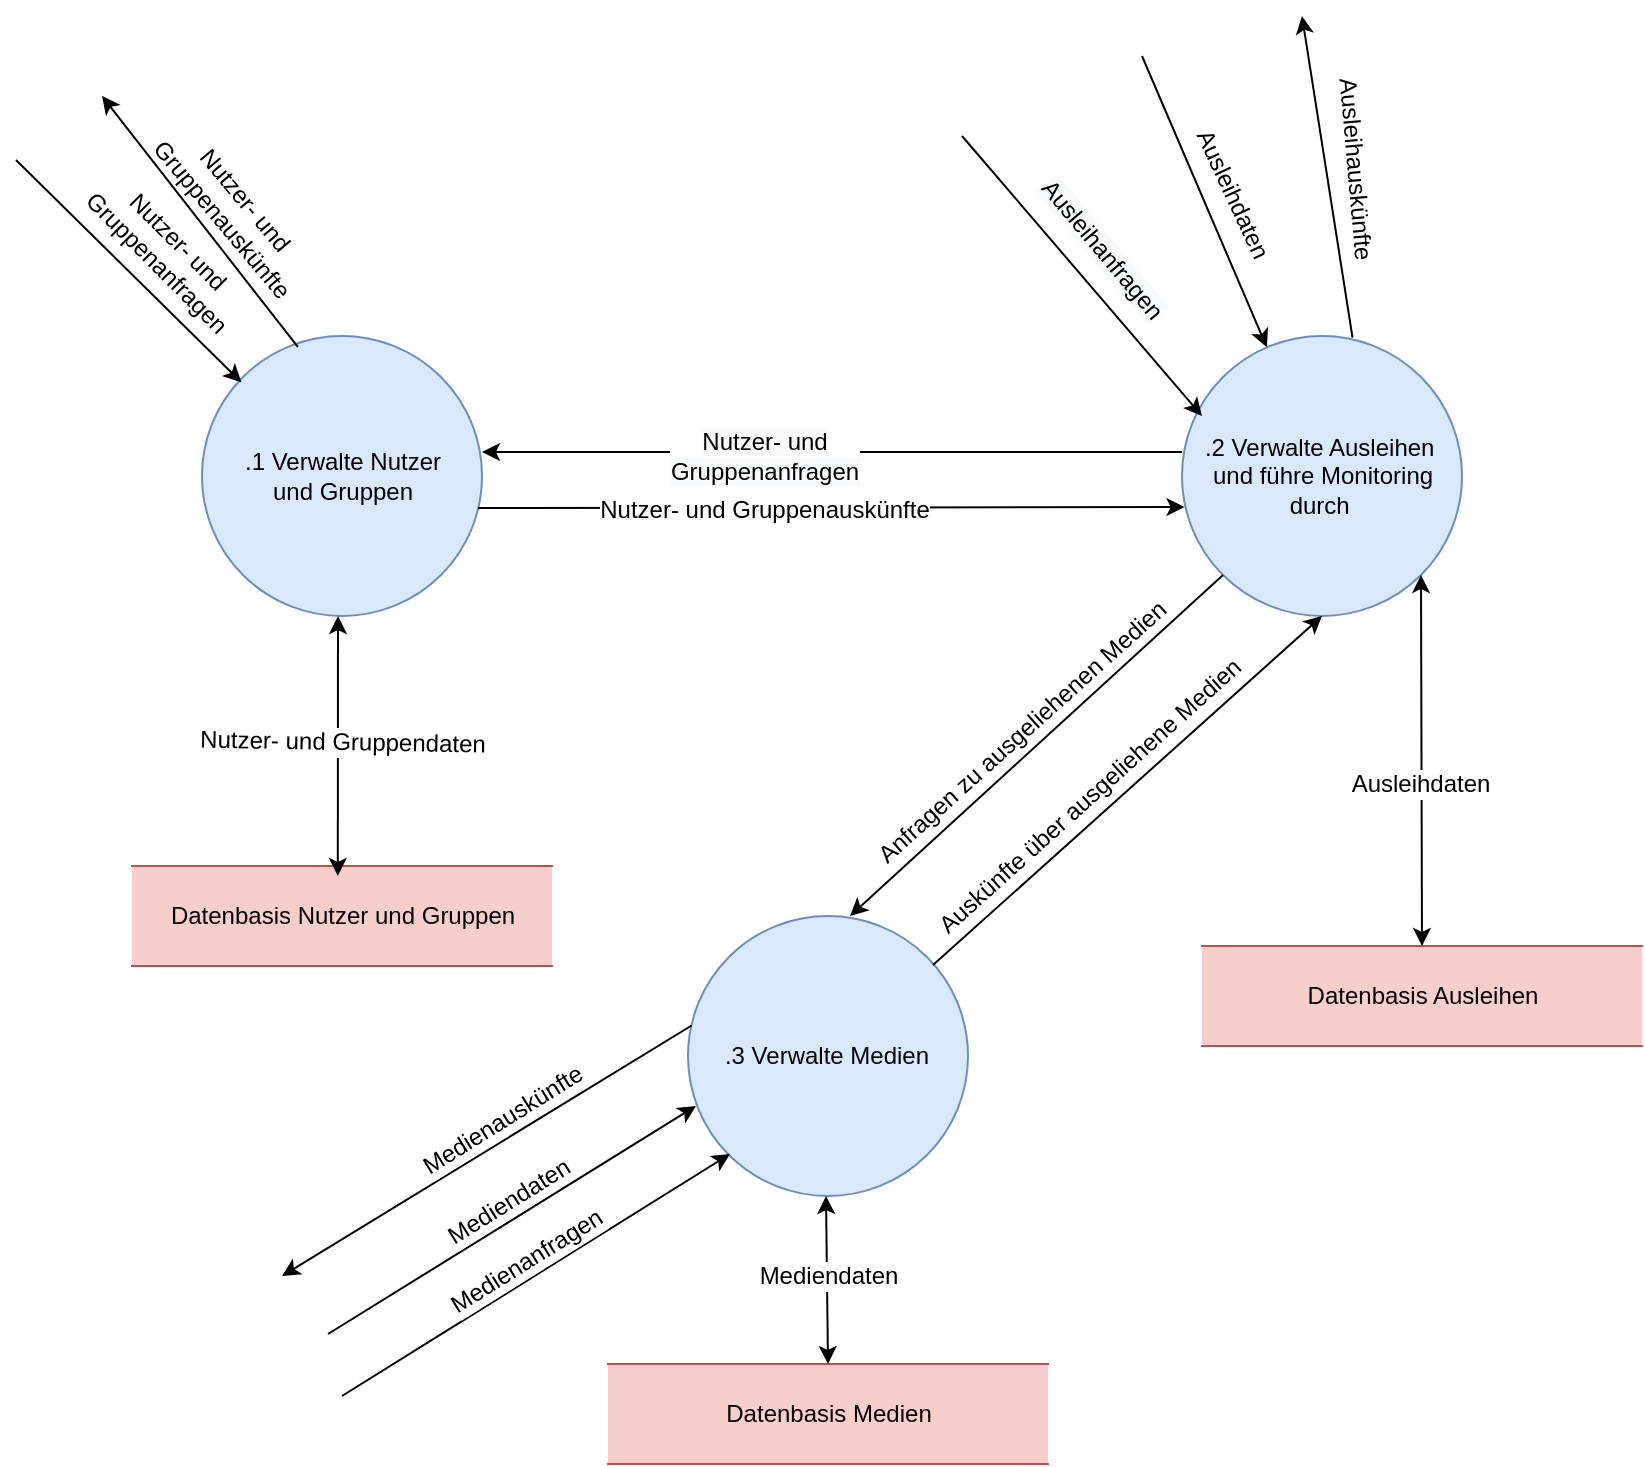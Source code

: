 <mxfile version="12.3.2" type="device" pages="1"><diagram name="Page-1" id="c7558073-3199-34d8-9f00-42111426c3f3"><mxGraphModel dx="700" dy="1982" grid="1" gridSize="10" guides="1" tooltips="1" connect="1" arrows="1" fold="1" page="1" pageScale="1" pageWidth="826" pageHeight="1169" background="#ffffff" math="0" shadow="0"><root><mxCell id="0"/><mxCell id="1" parent="0"/><mxCell id="dEH05XnSJd75by17uOdA-97" value=".1 Verwalte Nutzer &lt;br&gt;und Gruppen" style="shape=ellipse;html=1;dashed=0;whitespace=wrap;perimeter=ellipsePerimeter;fillColor=#dae8fc;strokeColor=#6c8ebf;" parent="1" vertex="1"><mxGeometry x="100" y="70" width="140" height="140" as="geometry"/></mxCell><mxCell id="dEH05XnSJd75by17uOdA-98" value=".2 Verwalte Ausleihen&amp;nbsp;&lt;br&gt;und führe Monitoring&lt;br&gt;durch&amp;nbsp;" style="shape=ellipse;html=1;dashed=0;whitespace=wrap;perimeter=ellipsePerimeter;fillColor=#dae8fc;strokeColor=#6c8ebf;" parent="1" vertex="1"><mxGeometry x="590" y="70" width="140" height="140" as="geometry"/></mxCell><mxCell id="dEH05XnSJd75by17uOdA-100" value="" style="shape=ellipse;html=1;dashed=0;whitespace=wrap;perimeter=ellipsePerimeter;fillColor=#dae8fc;strokeColor=#6c8ebf;" parent="1" vertex="1"><mxGeometry x="343" y="360" width="140" height="140" as="geometry"/></mxCell><mxCell id="dEH05XnSJd75by17uOdA-102" value="Datenbasis Nutzer und Gruppen" style="html=1;dashed=0;whitespace=wrap;shape=partialRectangle;right=0;left=0;fillColor=#f8cecc;strokeColor=#b85450;" parent="1" vertex="1"><mxGeometry x="65" y="335" width="210" height="50" as="geometry"/></mxCell><mxCell id="dEH05XnSJd75by17uOdA-103" value="Datenbasis Ausleihen" style="html=1;dashed=0;whitespace=wrap;shape=partialRectangle;right=0;left=0;fillColor=#f8cecc;strokeColor=#b85450;" parent="1" vertex="1"><mxGeometry x="600" y="375" width="220" height="50" as="geometry"/></mxCell><mxCell id="dEH05XnSJd75by17uOdA-106" value="" style="endArrow=classic;html=1;entryX=0.091;entryY=0.223;entryDx=0;entryDy=0;entryPerimeter=0;" parent="1" edge="1"><mxGeometry width="50" height="50" relative="1" as="geometry"><mxPoint x="7" y="-18" as="sourcePoint"/><mxPoint x="119.74" y="93.22" as="targetPoint"/></mxGeometry></mxCell><mxCell id="dEH05XnSJd75by17uOdA-107" value="" style="endArrow=classic;html=1;" parent="1" edge="1"><mxGeometry width="50" height="50" relative="1" as="geometry"><mxPoint x="480" y="-30" as="sourcePoint"/><mxPoint x="600" y="110" as="targetPoint"/></mxGeometry></mxCell><mxCell id="dEH05XnSJd75by17uOdA-141" value="&lt;span style=&quot;background-color: rgb(248 , 249 , 250)&quot;&gt;Ausleihanfragen&lt;/span&gt;" style="text;html=1;align=center;verticalAlign=middle;resizable=0;points=[];;labelBackgroundColor=#ffffff;rotation=50;" parent="dEH05XnSJd75by17uOdA-107" vertex="1" connectable="0"><mxGeometry x="-0.16" relative="1" as="geometry"><mxPoint x="20" y="-2.5" as="offset"/></mxGeometry></mxCell><mxCell id="dEH05XnSJd75by17uOdA-109" value="Nutzer- und Gruppenanfragen" style="text;html=1;strokeColor=none;fillColor=none;align=center;verticalAlign=middle;whiteSpace=wrap;rounded=0;rotation=45;" parent="1" vertex="1"><mxGeometry x="18" y="-7" width="130" height="70" as="geometry"/></mxCell><mxCell id="dEH05XnSJd75by17uOdA-112" value="Nutzer- und Gruppenauskünfte" style="text;html=1;strokeColor=none;fillColor=none;align=center;verticalAlign=middle;whiteSpace=wrap;rounded=0;rotation=50;" parent="1" vertex="1"><mxGeometry x="75" y="-13" width="83" height="39" as="geometry"/></mxCell><mxCell id="dEH05XnSJd75by17uOdA-116" value="" style="endArrow=classic;html=1;exitX=0.343;exitY=0.04;exitDx=0;exitDy=0;exitPerimeter=0;" parent="1" source="dEH05XnSJd75by17uOdA-97" edge="1"><mxGeometry width="50" height="50" relative="1" as="geometry"><mxPoint x="141" y="80" as="sourcePoint"/><mxPoint x="50" y="-50" as="targetPoint"/></mxGeometry></mxCell><mxCell id="dEH05XnSJd75by17uOdA-119" value="" style="endArrow=classic;startArrow=classic;html=1;entryX=0.5;entryY=1;entryDx=0;entryDy=0;exitX=0.49;exitY=0.1;exitDx=0;exitDy=0;exitPerimeter=0;" parent="1" source="dEH05XnSJd75by17uOdA-102" edge="1"><mxGeometry width="50" height="50" relative="1" as="geometry"><mxPoint x="168" y="330" as="sourcePoint"/><mxPoint x="168" y="210" as="targetPoint"/></mxGeometry></mxCell><mxCell id="dEH05XnSJd75by17uOdA-142" value="Nutzer- und Gruppendaten" style="text;html=1;align=center;verticalAlign=middle;resizable=0;points=[];;labelBackgroundColor=#ffffff;rotation=1;" parent="dEH05XnSJd75by17uOdA-119" vertex="1" connectable="0"><mxGeometry x="-0.231" y="1" relative="1" as="geometry"><mxPoint x="3" y="-17.5" as="offset"/></mxGeometry></mxCell><mxCell id="dEH05XnSJd75by17uOdA-120" value="Datenbasis Medien" style="html=1;dashed=0;whitespace=wrap;shape=partialRectangle;right=0;left=0;fillColor=#f8cecc;strokeColor=#b85450;" parent="1" vertex="1"><mxGeometry x="303" y="584" width="220" height="50" as="geometry"/></mxCell><mxCell id="dEH05XnSJd75by17uOdA-121" value=".3 Verwalte Medien" style="text;html=1;strokeColor=none;fillColor=none;align=center;verticalAlign=middle;whiteSpace=wrap;rounded=0;" parent="1" vertex="1"><mxGeometry x="354" y="400" width="117" height="60" as="geometry"/></mxCell><mxCell id="dEH05XnSJd75by17uOdA-123" value="" style="endArrow=classic;html=1;entryX=0.009;entryY=0.611;entryDx=0;entryDy=0;entryPerimeter=0;" parent="1" target="dEH05XnSJd75by17uOdA-98" edge="1"><mxGeometry width="50" height="50" relative="1" as="geometry"><mxPoint x="238" y="156" as="sourcePoint"/><mxPoint x="290" y="140" as="targetPoint"/></mxGeometry></mxCell><mxCell id="dEH05XnSJd75by17uOdA-139" value="Nutzer- und Gruppenauskünfte" style="text;html=1;align=center;verticalAlign=middle;resizable=0;points=[];;labelBackgroundColor=#ffffff;" parent="dEH05XnSJd75by17uOdA-123" vertex="1" connectable="0"><mxGeometry x="-0.189" y="-1" relative="1" as="geometry"><mxPoint as="offset"/></mxGeometry></mxCell><mxCell id="dEH05XnSJd75by17uOdA-125" value="" style="endArrow=classic;html=1;entryX=1;entryY=0.5;entryDx=0;entryDy=0;exitX=0;exitY=0.5;exitDx=0;exitDy=0;" parent="1" edge="1"><mxGeometry width="50" height="50" relative="1" as="geometry"><mxPoint x="590" y="128" as="sourcePoint"/><mxPoint x="240" y="128" as="targetPoint"/></mxGeometry></mxCell><mxCell id="dEH05XnSJd75by17uOdA-138" value="&lt;span style=&quot;white-space: normal ; background-color: rgb(248 , 249 , 250)&quot;&gt;Nutzer- und Gruppenanfragen&lt;/span&gt;" style="text;html=1;align=center;verticalAlign=middle;resizable=0;points=[];;labelBackgroundColor=#ffffff;" parent="dEH05XnSJd75by17uOdA-125" vertex="1" connectable="0"><mxGeometry x="0.193" y="2" relative="1" as="geometry"><mxPoint as="offset"/></mxGeometry></mxCell><mxCell id="dEH05XnSJd75by17uOdA-128" value="" style="endArrow=classic;html=1;exitX=1;exitY=0;exitDx=0;exitDy=0;" parent="1" edge="1"><mxGeometry width="50" height="50" relative="1" as="geometry"><mxPoint x="465.497" y="384.503" as="sourcePoint"/><mxPoint x="660" y="210" as="targetPoint"/></mxGeometry></mxCell><mxCell id="dEH05XnSJd75by17uOdA-152" value="Auskünfte über ausgeliehene Medien" style="text;html=1;align=center;verticalAlign=middle;resizable=0;points=[];;labelBackgroundColor=#ffffff;rotation=318;" parent="dEH05XnSJd75by17uOdA-128" vertex="1" connectable="0"><mxGeometry x="-0.107" y="-1" relative="1" as="geometry"><mxPoint x="-9" y="-7" as="offset"/></mxGeometry></mxCell><mxCell id="dEH05XnSJd75by17uOdA-129" value="" style="endArrow=classic;html=1;exitX=0;exitY=1;exitDx=0;exitDy=0;" parent="1" source="dEH05XnSJd75by17uOdA-98" edge="1"><mxGeometry width="50" height="50" relative="1" as="geometry"><mxPoint x="623" y="204" as="sourcePoint"/><mxPoint x="424" y="360" as="targetPoint"/><Array as="points"/></mxGeometry></mxCell><mxCell id="dEH05XnSJd75by17uOdA-151" value="Anfragen zu ausgeliehenen Medien" style="text;html=1;align=center;verticalAlign=middle;resizable=0;points=[];;labelBackgroundColor=#ffffff;rotation=318;" parent="dEH05XnSJd75by17uOdA-129" vertex="1" connectable="0"><mxGeometry x="0.113" y="-2" relative="1" as="geometry"><mxPoint x="4.5" y="-14.5" as="offset"/></mxGeometry></mxCell><mxCell id="dEH05XnSJd75by17uOdA-131" value="" style="endArrow=classic;startArrow=classic;html=1;exitX=0.5;exitY=0;exitDx=0;exitDy=0;" parent="1" source="dEH05XnSJd75by17uOdA-120" edge="1"><mxGeometry width="50" height="50" relative="1" as="geometry"><mxPoint x="412" y="560" as="sourcePoint"/><mxPoint x="412" y="500" as="targetPoint"/></mxGeometry></mxCell><mxCell id="dEH05XnSJd75by17uOdA-144" value="Mediendaten" style="text;html=1;align=center;verticalAlign=middle;resizable=0;points=[];;labelBackgroundColor=#ffffff;" parent="dEH05XnSJd75by17uOdA-131" vertex="1" connectable="0"><mxGeometry x="0.238" y="-2" relative="1" as="geometry"><mxPoint x="-1.5" y="8" as="offset"/></mxGeometry></mxCell><mxCell id="dEH05XnSJd75by17uOdA-132" value="" style="endArrow=classic;startArrow=classic;html=1;entryX=0.5;entryY=0;entryDx=0;entryDy=0;exitX=1;exitY=1;exitDx=0;exitDy=0;" parent="1" source="dEH05XnSJd75by17uOdA-98" target="dEH05XnSJd75by17uOdA-103" edge="1"><mxGeometry width="50" height="50" relative="1" as="geometry"><mxPoint x="-20" y="680" as="sourcePoint"/><mxPoint x="30" y="630" as="targetPoint"/></mxGeometry></mxCell><mxCell id="dEH05XnSJd75by17uOdA-143" value="Ausleihdaten" style="text;html=1;align=center;verticalAlign=middle;resizable=0;points=[];;labelBackgroundColor=#ffffff;" parent="dEH05XnSJd75by17uOdA-132" vertex="1" connectable="0"><mxGeometry x="0.127" y="-1" relative="1" as="geometry"><mxPoint as="offset"/></mxGeometry></mxCell><mxCell id="dEH05XnSJd75by17uOdA-145" value="" style="endArrow=classic;html=1;" parent="1" edge="1"><mxGeometry width="50" height="50" relative="1" as="geometry"><mxPoint x="163" y="569" as="sourcePoint"/><mxPoint x="347" y="455" as="targetPoint"/></mxGeometry></mxCell><mxCell id="dEH05XnSJd75by17uOdA-154" value="Mediendaten" style="text;html=1;align=center;verticalAlign=middle;resizable=0;points=[];;labelBackgroundColor=#ffffff;rotation=328;" parent="dEH05XnSJd75by17uOdA-145" vertex="1" connectable="0"><mxGeometry x="-0.178" relative="1" as="geometry"><mxPoint x="14" y="-19.5" as="offset"/></mxGeometry></mxCell><mxCell id="dEH05XnSJd75by17uOdA-146" value="" style="endArrow=classic;html=1;" parent="1" target="dEH05XnSJd75by17uOdA-98" edge="1"><mxGeometry width="50" height="50" relative="1" as="geometry"><mxPoint x="570" y="-70" as="sourcePoint"/><mxPoint x="797.2" y="-152.84" as="targetPoint"/></mxGeometry></mxCell><mxCell id="dEH05XnSJd75by17uOdA-148" value="Ausleihdaten" style="text;html=1;align=center;verticalAlign=middle;resizable=0;points=[];;labelBackgroundColor=#ffffff;rotation=65;" parent="dEH05XnSJd75by17uOdA-146" vertex="1" connectable="0"><mxGeometry x="-0.314" y="1" relative="1" as="geometry"><mxPoint x="23" y="19" as="offset"/></mxGeometry></mxCell><mxCell id="dEH05XnSJd75by17uOdA-147" value="" style="endArrow=classic;html=1;exitX=0.609;exitY=0.006;exitDx=0;exitDy=0;exitPerimeter=0;" parent="1" source="dEH05XnSJd75by17uOdA-98" edge="1"><mxGeometry width="50" height="50" relative="1" as="geometry"><mxPoint x="670" y="-80" as="sourcePoint"/><mxPoint x="650" y="-90" as="targetPoint"/></mxGeometry></mxCell><mxCell id="dEH05XnSJd75by17uOdA-149" value="Ausleihauskünfte" style="text;html=1;align=center;verticalAlign=middle;resizable=0;points=[];;labelBackgroundColor=#ffffff;rotation=85;" parent="dEH05XnSJd75by17uOdA-147" vertex="1" connectable="0"><mxGeometry x="0.283" relative="1" as="geometry"><mxPoint x="18" y="18" as="offset"/></mxGeometry></mxCell><mxCell id="dEH05XnSJd75by17uOdA-155" value="" style="endArrow=classic;html=1;" parent="1" edge="1"><mxGeometry width="50" height="50" relative="1" as="geometry"><mxPoint x="170" y="600" as="sourcePoint"/><mxPoint x="364" y="479" as="targetPoint"/></mxGeometry></mxCell><mxCell id="dEH05XnSJd75by17uOdA-156" value="Medienanfragen" style="text;html=1;align=center;verticalAlign=middle;resizable=0;points=[];;labelBackgroundColor=#ffffff;rotation=328;" parent="dEH05XnSJd75by17uOdA-155" vertex="1" connectable="0"><mxGeometry x="-0.26" y="-3" relative="1" as="geometry"><mxPoint x="18" y="-25" as="offset"/></mxGeometry></mxCell><mxCell id="dEH05XnSJd75by17uOdA-157" value="" style="endArrow=classic;html=1;exitX=0.013;exitY=0.391;exitDx=0;exitDy=0;exitPerimeter=0;" parent="1" source="dEH05XnSJd75by17uOdA-100" edge="1"><mxGeometry width="50" height="50" relative="1" as="geometry"><mxPoint x="-10" y="710" as="sourcePoint"/><mxPoint x="140" y="540" as="targetPoint"/></mxGeometry></mxCell><mxCell id="dEH05XnSJd75by17uOdA-158" value="Medienauskünfte" style="text;html=1;align=center;verticalAlign=middle;resizable=0;points=[];;labelBackgroundColor=#ffffff;rotation=328;" parent="dEH05XnSJd75by17uOdA-157" vertex="1" connectable="0"><mxGeometry x="0.117" y="2" relative="1" as="geometry"><mxPoint x="18.5" y="-24.5" as="offset"/></mxGeometry></mxCell></root></mxGraphModel></diagram></mxfile>